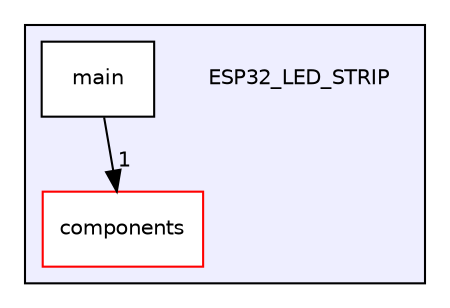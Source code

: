 digraph "ESP32_LED_STRIP" {
  compound=true
  node [ fontsize="10", fontname="Helvetica"];
  edge [ labelfontsize="10", labelfontname="Helvetica"];
  subgraph clusterdir_a1cb1fbe218a0fd9198c95a6932f052b {
    graph [ bgcolor="#eeeeff", pencolor="black", label="" URL="dir_a1cb1fbe218a0fd9198c95a6932f052b.html"];
    dir_a1cb1fbe218a0fd9198c95a6932f052b [shape=plaintext label="ESP32_LED_STRIP"];
    dir_cec2098065e09a8606c871c47d0c604d [shape=box label="components" color="red" fillcolor="white" style="filled" URL="dir_cec2098065e09a8606c871c47d0c604d.html"];
    dir_cf5bfc99435a7a2f9f6f04574f3cd491 [shape=box label="main" color="black" fillcolor="white" style="filled" URL="dir_cf5bfc99435a7a2f9f6f04574f3cd491.html"];
  }
  dir_cf5bfc99435a7a2f9f6f04574f3cd491->dir_cec2098065e09a8606c871c47d0c604d [headlabel="1", labeldistance=1.5 headhref="dir_000070_000071.html"];
}
